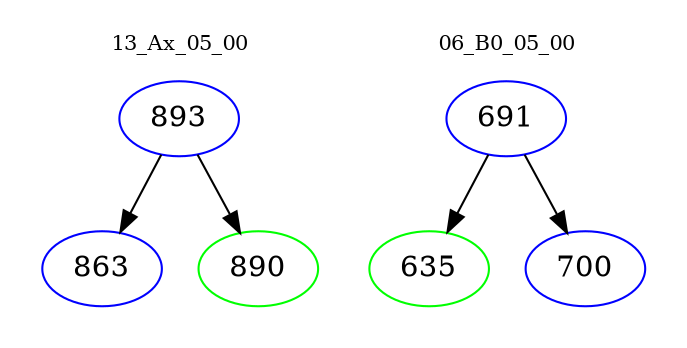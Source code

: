 digraph{
subgraph cluster_0 {
color = white
label = "13_Ax_05_00";
fontsize=10;
T0_893 [label="893", color="blue"]
T0_893 -> T0_863 [color="black"]
T0_863 [label="863", color="blue"]
T0_893 -> T0_890 [color="black"]
T0_890 [label="890", color="green"]
}
subgraph cluster_1 {
color = white
label = "06_B0_05_00";
fontsize=10;
T1_691 [label="691", color="blue"]
T1_691 -> T1_635 [color="black"]
T1_635 [label="635", color="green"]
T1_691 -> T1_700 [color="black"]
T1_700 [label="700", color="blue"]
}
}
